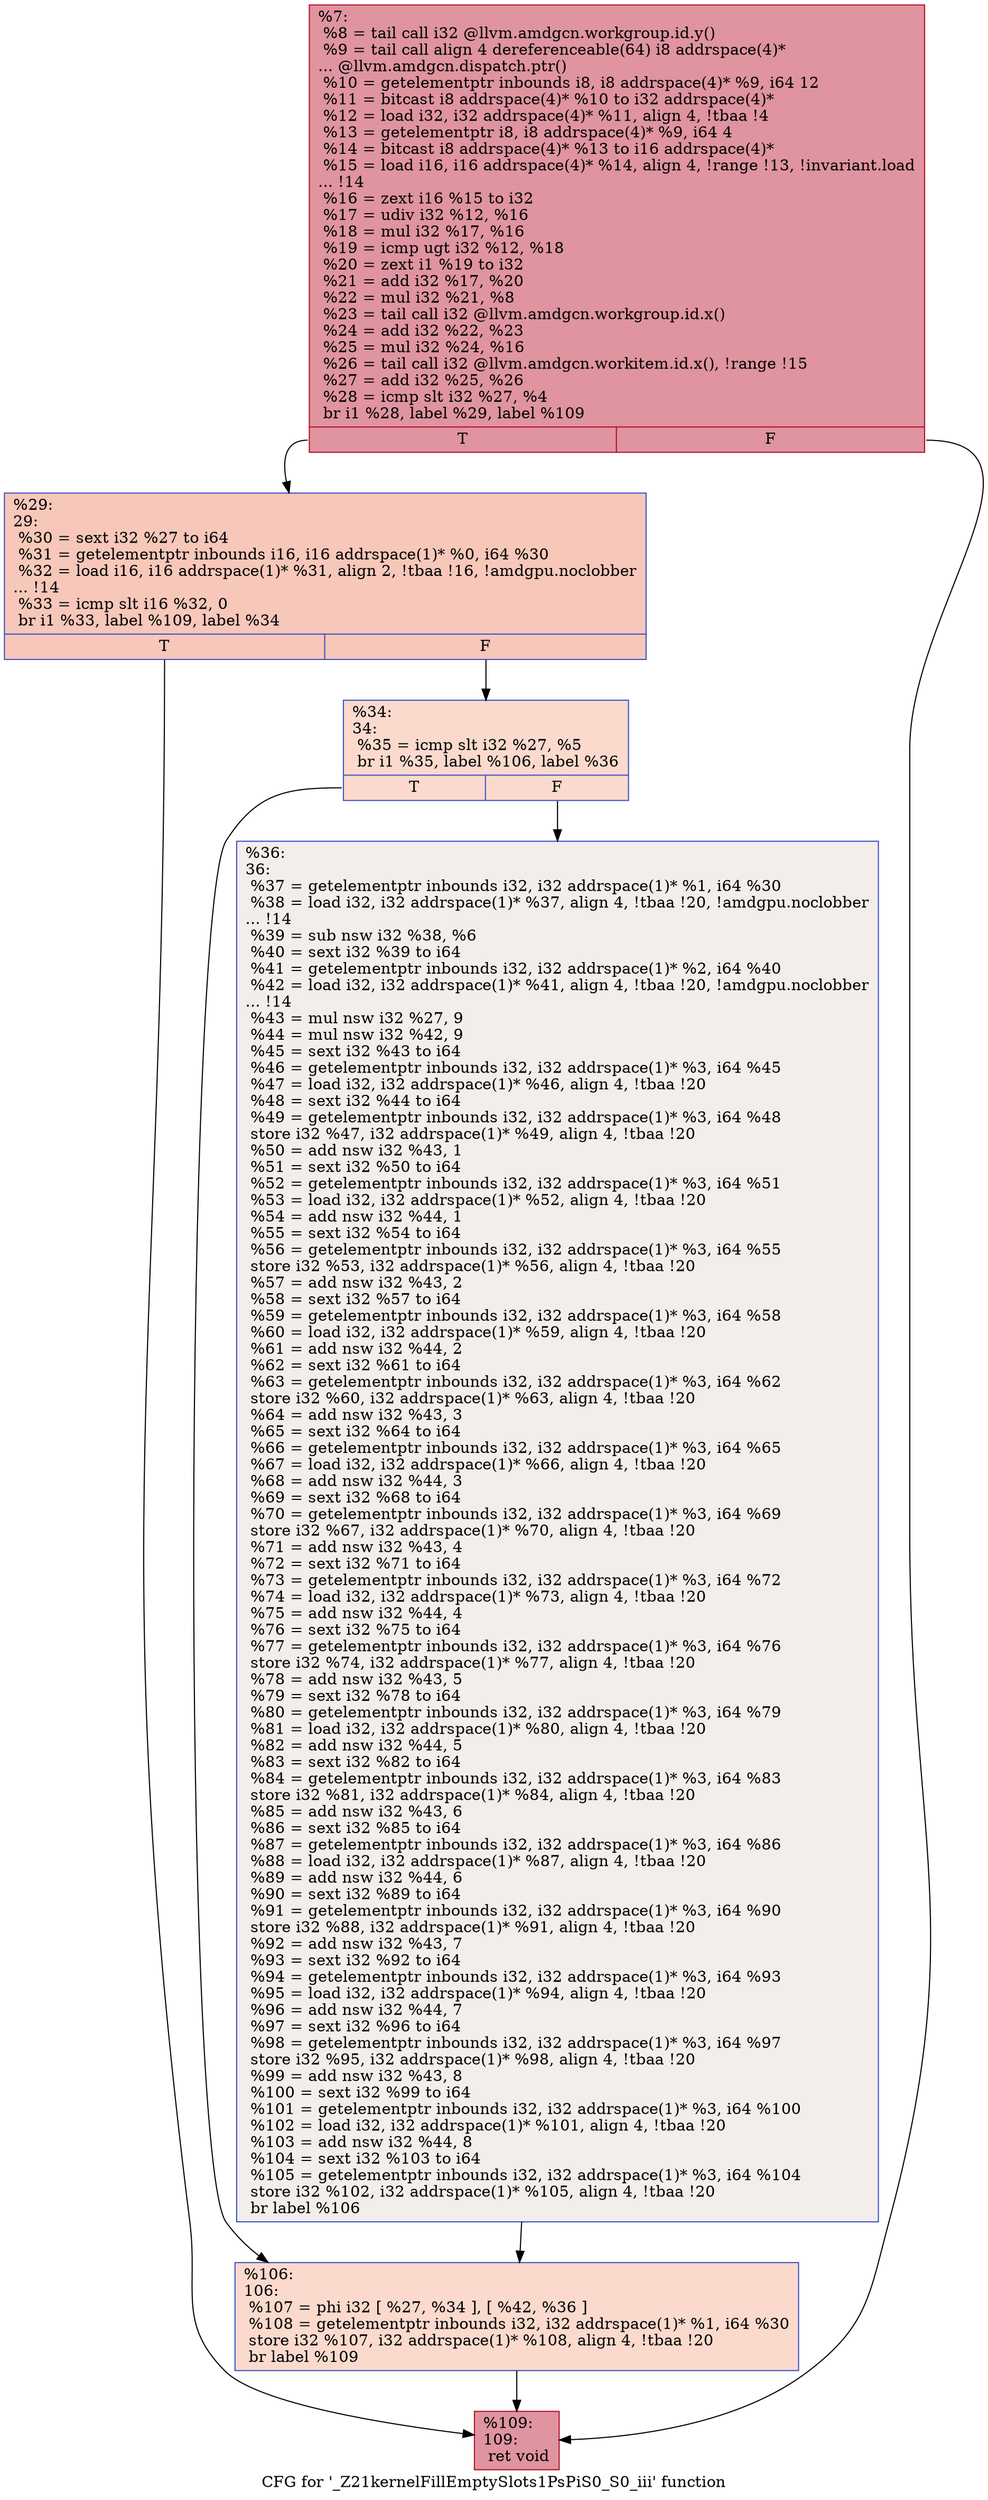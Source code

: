 digraph "CFG for '_Z21kernelFillEmptySlots1PsPiS0_S0_iii' function" {
	label="CFG for '_Z21kernelFillEmptySlots1PsPiS0_S0_iii' function";

	Node0x5c904c0 [shape=record,color="#b70d28ff", style=filled, fillcolor="#b70d2870",label="{%7:\l  %8 = tail call i32 @llvm.amdgcn.workgroup.id.y()\l  %9 = tail call align 4 dereferenceable(64) i8 addrspace(4)*\l... @llvm.amdgcn.dispatch.ptr()\l  %10 = getelementptr inbounds i8, i8 addrspace(4)* %9, i64 12\l  %11 = bitcast i8 addrspace(4)* %10 to i32 addrspace(4)*\l  %12 = load i32, i32 addrspace(4)* %11, align 4, !tbaa !4\l  %13 = getelementptr i8, i8 addrspace(4)* %9, i64 4\l  %14 = bitcast i8 addrspace(4)* %13 to i16 addrspace(4)*\l  %15 = load i16, i16 addrspace(4)* %14, align 4, !range !13, !invariant.load\l... !14\l  %16 = zext i16 %15 to i32\l  %17 = udiv i32 %12, %16\l  %18 = mul i32 %17, %16\l  %19 = icmp ugt i32 %12, %18\l  %20 = zext i1 %19 to i32\l  %21 = add i32 %17, %20\l  %22 = mul i32 %21, %8\l  %23 = tail call i32 @llvm.amdgcn.workgroup.id.x()\l  %24 = add i32 %22, %23\l  %25 = mul i32 %24, %16\l  %26 = tail call i32 @llvm.amdgcn.workitem.id.x(), !range !15\l  %27 = add i32 %25, %26\l  %28 = icmp slt i32 %27, %4\l  br i1 %28, label %29, label %109\l|{<s0>T|<s1>F}}"];
	Node0x5c904c0:s0 -> Node0x5c92d10;
	Node0x5c904c0:s1 -> Node0x5c92da0;
	Node0x5c92d10 [shape=record,color="#3d50c3ff", style=filled, fillcolor="#ec7f6370",label="{%29:\l29:                                               \l  %30 = sext i32 %27 to i64\l  %31 = getelementptr inbounds i16, i16 addrspace(1)* %0, i64 %30\l  %32 = load i16, i16 addrspace(1)* %31, align 2, !tbaa !16, !amdgpu.noclobber\l... !14\l  %33 = icmp slt i16 %32, 0\l  br i1 %33, label %109, label %34\l|{<s0>T|<s1>F}}"];
	Node0x5c92d10:s0 -> Node0x5c92da0;
	Node0x5c92d10:s1 -> Node0x5c92270;
	Node0x5c92270 [shape=record,color="#3d50c3ff", style=filled, fillcolor="#f7ac8e70",label="{%34:\l34:                                               \l  %35 = icmp slt i32 %27, %5\l  br i1 %35, label %106, label %36\l|{<s0>T|<s1>F}}"];
	Node0x5c92270:s0 -> Node0x5c93b80;
	Node0x5c92270:s1 -> Node0x5c93bd0;
	Node0x5c93bd0 [shape=record,color="#3d50c3ff", style=filled, fillcolor="#e3d9d370",label="{%36:\l36:                                               \l  %37 = getelementptr inbounds i32, i32 addrspace(1)* %1, i64 %30\l  %38 = load i32, i32 addrspace(1)* %37, align 4, !tbaa !20, !amdgpu.noclobber\l... !14\l  %39 = sub nsw i32 %38, %6\l  %40 = sext i32 %39 to i64\l  %41 = getelementptr inbounds i32, i32 addrspace(1)* %2, i64 %40\l  %42 = load i32, i32 addrspace(1)* %41, align 4, !tbaa !20, !amdgpu.noclobber\l... !14\l  %43 = mul nsw i32 %27, 9\l  %44 = mul nsw i32 %42, 9\l  %45 = sext i32 %43 to i64\l  %46 = getelementptr inbounds i32, i32 addrspace(1)* %3, i64 %45\l  %47 = load i32, i32 addrspace(1)* %46, align 4, !tbaa !20\l  %48 = sext i32 %44 to i64\l  %49 = getelementptr inbounds i32, i32 addrspace(1)* %3, i64 %48\l  store i32 %47, i32 addrspace(1)* %49, align 4, !tbaa !20\l  %50 = add nsw i32 %43, 1\l  %51 = sext i32 %50 to i64\l  %52 = getelementptr inbounds i32, i32 addrspace(1)* %3, i64 %51\l  %53 = load i32, i32 addrspace(1)* %52, align 4, !tbaa !20\l  %54 = add nsw i32 %44, 1\l  %55 = sext i32 %54 to i64\l  %56 = getelementptr inbounds i32, i32 addrspace(1)* %3, i64 %55\l  store i32 %53, i32 addrspace(1)* %56, align 4, !tbaa !20\l  %57 = add nsw i32 %43, 2\l  %58 = sext i32 %57 to i64\l  %59 = getelementptr inbounds i32, i32 addrspace(1)* %3, i64 %58\l  %60 = load i32, i32 addrspace(1)* %59, align 4, !tbaa !20\l  %61 = add nsw i32 %44, 2\l  %62 = sext i32 %61 to i64\l  %63 = getelementptr inbounds i32, i32 addrspace(1)* %3, i64 %62\l  store i32 %60, i32 addrspace(1)* %63, align 4, !tbaa !20\l  %64 = add nsw i32 %43, 3\l  %65 = sext i32 %64 to i64\l  %66 = getelementptr inbounds i32, i32 addrspace(1)* %3, i64 %65\l  %67 = load i32, i32 addrspace(1)* %66, align 4, !tbaa !20\l  %68 = add nsw i32 %44, 3\l  %69 = sext i32 %68 to i64\l  %70 = getelementptr inbounds i32, i32 addrspace(1)* %3, i64 %69\l  store i32 %67, i32 addrspace(1)* %70, align 4, !tbaa !20\l  %71 = add nsw i32 %43, 4\l  %72 = sext i32 %71 to i64\l  %73 = getelementptr inbounds i32, i32 addrspace(1)* %3, i64 %72\l  %74 = load i32, i32 addrspace(1)* %73, align 4, !tbaa !20\l  %75 = add nsw i32 %44, 4\l  %76 = sext i32 %75 to i64\l  %77 = getelementptr inbounds i32, i32 addrspace(1)* %3, i64 %76\l  store i32 %74, i32 addrspace(1)* %77, align 4, !tbaa !20\l  %78 = add nsw i32 %43, 5\l  %79 = sext i32 %78 to i64\l  %80 = getelementptr inbounds i32, i32 addrspace(1)* %3, i64 %79\l  %81 = load i32, i32 addrspace(1)* %80, align 4, !tbaa !20\l  %82 = add nsw i32 %44, 5\l  %83 = sext i32 %82 to i64\l  %84 = getelementptr inbounds i32, i32 addrspace(1)* %3, i64 %83\l  store i32 %81, i32 addrspace(1)* %84, align 4, !tbaa !20\l  %85 = add nsw i32 %43, 6\l  %86 = sext i32 %85 to i64\l  %87 = getelementptr inbounds i32, i32 addrspace(1)* %3, i64 %86\l  %88 = load i32, i32 addrspace(1)* %87, align 4, !tbaa !20\l  %89 = add nsw i32 %44, 6\l  %90 = sext i32 %89 to i64\l  %91 = getelementptr inbounds i32, i32 addrspace(1)* %3, i64 %90\l  store i32 %88, i32 addrspace(1)* %91, align 4, !tbaa !20\l  %92 = add nsw i32 %43, 7\l  %93 = sext i32 %92 to i64\l  %94 = getelementptr inbounds i32, i32 addrspace(1)* %3, i64 %93\l  %95 = load i32, i32 addrspace(1)* %94, align 4, !tbaa !20\l  %96 = add nsw i32 %44, 7\l  %97 = sext i32 %96 to i64\l  %98 = getelementptr inbounds i32, i32 addrspace(1)* %3, i64 %97\l  store i32 %95, i32 addrspace(1)* %98, align 4, !tbaa !20\l  %99 = add nsw i32 %43, 8\l  %100 = sext i32 %99 to i64\l  %101 = getelementptr inbounds i32, i32 addrspace(1)* %3, i64 %100\l  %102 = load i32, i32 addrspace(1)* %101, align 4, !tbaa !20\l  %103 = add nsw i32 %44, 8\l  %104 = sext i32 %103 to i64\l  %105 = getelementptr inbounds i32, i32 addrspace(1)* %3, i64 %104\l  store i32 %102, i32 addrspace(1)* %105, align 4, !tbaa !20\l  br label %106\l}"];
	Node0x5c93bd0 -> Node0x5c93b80;
	Node0x5c93b80 [shape=record,color="#3d50c3ff", style=filled, fillcolor="#f7ac8e70",label="{%106:\l106:                                              \l  %107 = phi i32 [ %27, %34 ], [ %42, %36 ]\l  %108 = getelementptr inbounds i32, i32 addrspace(1)* %1, i64 %30\l  store i32 %107, i32 addrspace(1)* %108, align 4, !tbaa !20\l  br label %109\l}"];
	Node0x5c93b80 -> Node0x5c92da0;
	Node0x5c92da0 [shape=record,color="#b70d28ff", style=filled, fillcolor="#b70d2870",label="{%109:\l109:                                              \l  ret void\l}"];
}
